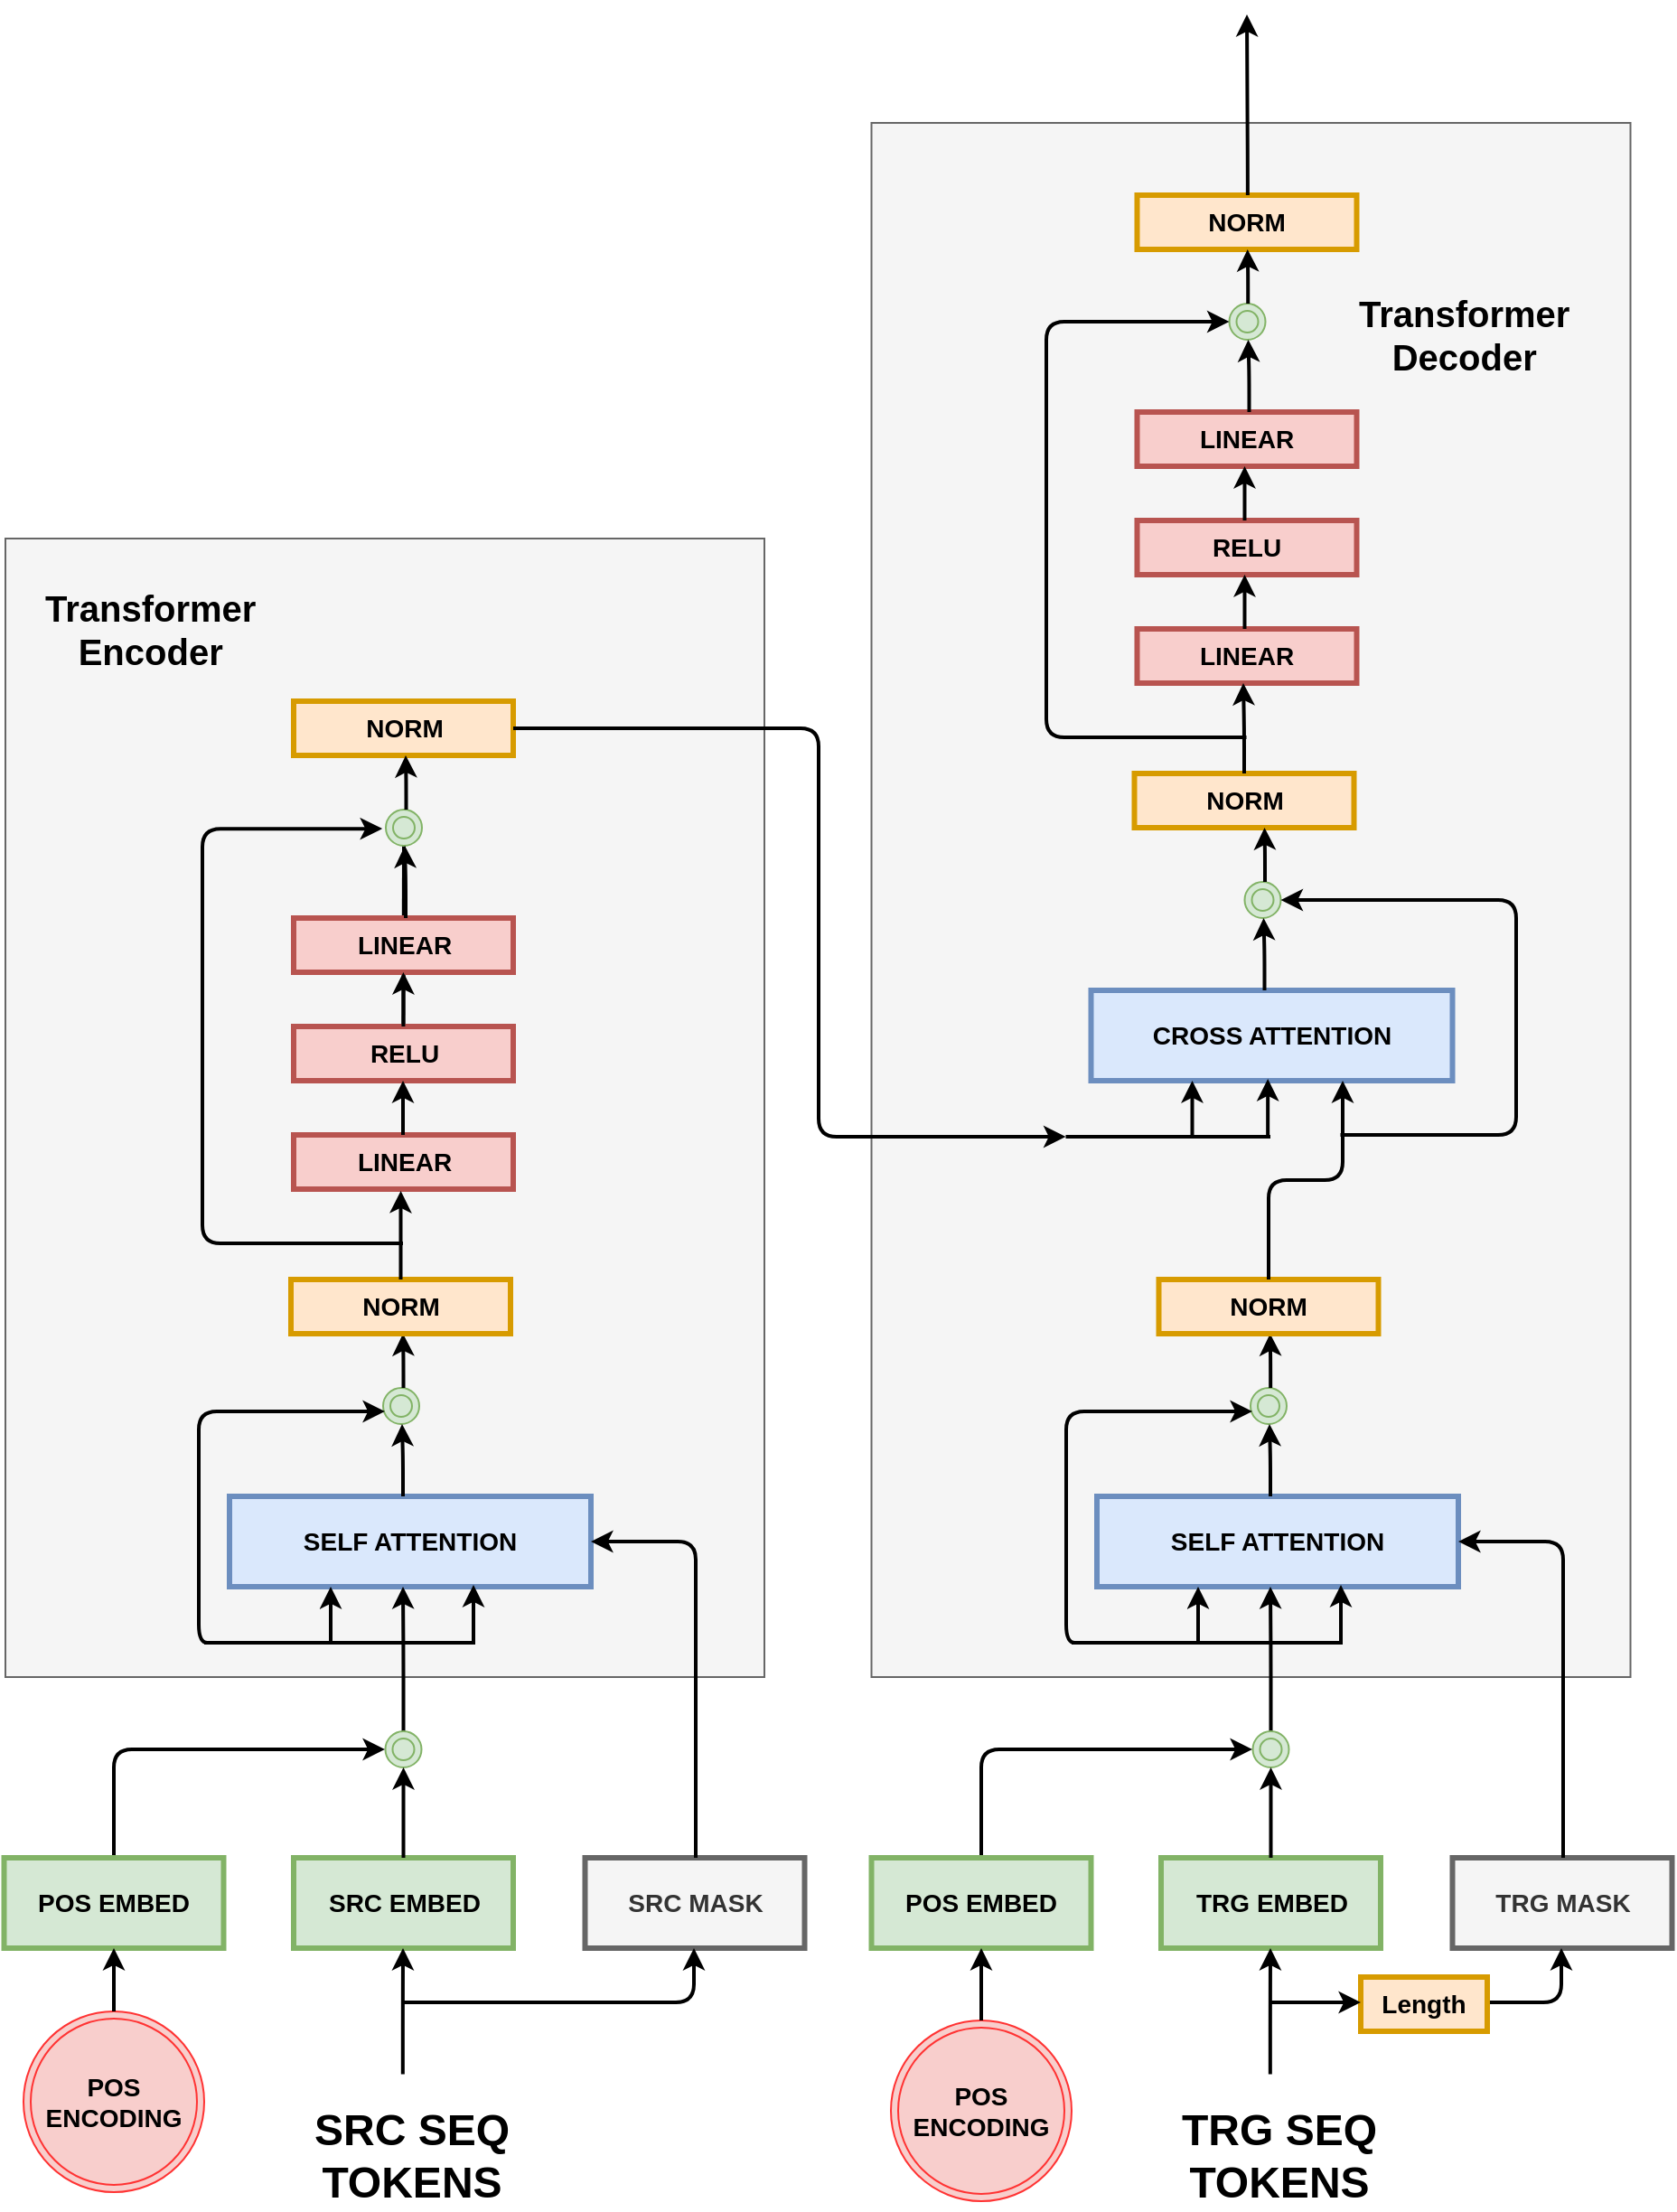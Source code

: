<mxfile version="13.6.9" type="device"><diagram name="Page-1" id="c7558073-3199-34d8-9f00-42111426c3f3"><mxGraphModel dx="2783" dy="2188" grid="1" gridSize="10" guides="1" tooltips="1" connect="1" arrows="1" fold="1" page="1" pageScale="1" pageWidth="826" pageHeight="1169" background="#ffffff" math="0" shadow="0"><root><mxCell id="0"/><mxCell id="1" parent="0"/><mxCell id="eLVyTEBt74nQFlfoSMUA-251" value="" style="rounded=0;whiteSpace=wrap;html=1;strokeColor=#666666;fillColor=#f5f5f5;fontSize=14;fontColor=#333333;" vertex="1" parent="1"><mxGeometry x="259.25" y="10" width="420" height="860" as="geometry"/></mxCell><mxCell id="eLVyTEBt74nQFlfoSMUA-250" value="" style="rounded=0;whiteSpace=wrap;html=1;strokeColor=#666666;fillColor=#f5f5f5;fontSize=14;fontColor=#333333;" vertex="1" parent="1"><mxGeometry x="-220" y="240" width="420" height="630" as="geometry"/></mxCell><mxCell id="eLVyTEBt74nQFlfoSMUA-97" value="SRC EMBED" style="whiteSpace=wrap;align=center;verticalAlign=middle;fontStyle=1;strokeWidth=3;fontSize=14;fillColor=#d5e8d4;strokeColor=#82b366;" vertex="1" parent="1"><mxGeometry x="-60.5" y="970" width="121.5" height="50" as="geometry"/></mxCell><mxCell id="eLVyTEBt74nQFlfoSMUA-98" value="SELF ATTENTION" style="whiteSpace=wrap;align=center;verticalAlign=middle;fontStyle=1;strokeWidth=3;fillColor=#dae8fc;fontSize=14;strokeColor=#6c8ebf;" vertex="1" parent="1"><mxGeometry x="-96" y="770" width="200" height="50" as="geometry"/></mxCell><mxCell id="eLVyTEBt74nQFlfoSMUA-99" value="SRC MASK" style="whiteSpace=wrap;align=center;verticalAlign=middle;fontStyle=1;strokeWidth=3;fontSize=14;fillColor=#f5f5f5;strokeColor=#666666;fontColor=#333333;" vertex="1" parent="1"><mxGeometry x="100.75" y="970" width="121.5" height="50" as="geometry"/></mxCell><mxCell id="eLVyTEBt74nQFlfoSMUA-108" value="" style="edgeStyle=segmentEdgeStyle;endArrow=classic;html=1;strokeWidth=2;fontSize=14;entryX=1;entryY=0.5;entryDx=0;entryDy=0;" edge="1" parent="1" target="eLVyTEBt74nQFlfoSMUA-98"><mxGeometry width="50" height="50" relative="1" as="geometry"><mxPoint x="162" y="970" as="sourcePoint"/><mxPoint x="260" y="720" as="targetPoint"/><Array as="points"><mxPoint x="162" y="795"/></Array></mxGeometry></mxCell><mxCell id="eLVyTEBt74nQFlfoSMUA-109" value="" style="edgeStyle=elbowEdgeStyle;elbow=vertical;endArrow=classic;html=1;strokeWidth=2;fontSize=14;exitX=0.5;exitY=0;exitDx=0;exitDy=0;" edge="1" parent="1" source="eLVyTEBt74nQFlfoSMUA-139"><mxGeometry width="50" height="50" relative="1" as="geometry"><mxPoint x="0.25" y="900" as="sourcePoint"/><mxPoint y="820" as="targetPoint"/></mxGeometry></mxCell><mxCell id="eLVyTEBt74nQFlfoSMUA-111" value="" style="edgeStyle=elbowEdgeStyle;elbow=vertical;endArrow=classic;html=1;strokeWidth=2;fontSize=14;" edge="1" parent="1"><mxGeometry width="50" height="50" relative="1" as="geometry"><mxPoint x="-40" y="850" as="sourcePoint"/><mxPoint x="-40" y="820" as="targetPoint"/></mxGeometry></mxCell><mxCell id="eLVyTEBt74nQFlfoSMUA-112" value="" style="edgeStyle=elbowEdgeStyle;elbow=vertical;endArrow=classic;html=1;strokeWidth=2;fontSize=14;" edge="1" parent="1"><mxGeometry width="50" height="50" relative="1" as="geometry"><mxPoint x="39" y="850" as="sourcePoint"/><mxPoint x="39" y="819" as="targetPoint"/></mxGeometry></mxCell><mxCell id="eLVyTEBt74nQFlfoSMUA-115" value="" style="line;strokeWidth=2;html=1;fillColor=#FF99FF;fontSize=14;" vertex="1" parent="1"><mxGeometry x="-110" y="846" width="150" height="10" as="geometry"/></mxCell><mxCell id="eLVyTEBt74nQFlfoSMUA-117" value="" style="edgeStyle=elbowEdgeStyle;elbow=vertical;endArrow=classic;html=1;strokeWidth=2;fontSize=14;exitX=0.469;exitY=-0.343;exitDx=0;exitDy=0;exitPerimeter=0;" edge="1" parent="1" source="eLVyTEBt74nQFlfoSMUA-122"><mxGeometry width="50" height="50" relative="1" as="geometry"><mxPoint y="1070" as="sourcePoint"/><mxPoint y="1020" as="targetPoint"/><Array as="points"/></mxGeometry></mxCell><mxCell id="eLVyTEBt74nQFlfoSMUA-121" value="" style="edgeStyle=segmentEdgeStyle;endArrow=classic;html=1;strokeWidth=2;fontSize=14;" edge="1" parent="1"><mxGeometry width="50" height="50" relative="1" as="geometry"><mxPoint y="1050" as="sourcePoint"/><mxPoint x="161" y="1020" as="targetPoint"/><Array as="points"><mxPoint x="111" y="1050"/><mxPoint x="161" y="1050"/></Array></mxGeometry></mxCell><mxCell id="eLVyTEBt74nQFlfoSMUA-122" value="&lt;div style=&quot;text-align: center&quot;&gt;&lt;span style=&quot;font-size: 24px ; font-family: &amp;#34;helvetica&amp;#34; ; font-weight: 700&quot;&gt;SRC SEQ TOKENS&lt;/span&gt;&lt;/div&gt;" style="text;whiteSpace=wrap;html=1;fontSize=14;" vertex="1" parent="1"><mxGeometry x="-62" y="1100" width="132" height="30" as="geometry"/></mxCell><mxCell id="eLVyTEBt74nQFlfoSMUA-137" value="&lt;b&gt;POS&lt;br&gt;ENCODING&lt;/b&gt;" style="ellipse;shape=doubleEllipse;whiteSpace=wrap;html=1;aspect=fixed;fillColor=#f8cecc;fontSize=14;strokeColor=#FF3333;" vertex="1" parent="1"><mxGeometry x="-210" y="1055" width="100" height="100" as="geometry"/></mxCell><mxCell id="eLVyTEBt74nQFlfoSMUA-139" value="" style="ellipse;shape=doubleEllipse;whiteSpace=wrap;html=1;aspect=fixed;fillColor=#d5e8d4;fontSize=14;strokeColor=#82b366;" vertex="1" parent="1"><mxGeometry x="-9.75" y="900" width="20" height="20" as="geometry"/></mxCell><mxCell id="eLVyTEBt74nQFlfoSMUA-140" value="" style="edgeStyle=elbowEdgeStyle;elbow=vertical;endArrow=classic;html=1;strokeWidth=2;fontSize=14;exitX=0.5;exitY=0;exitDx=0;exitDy=0;" edge="1" parent="1" source="eLVyTEBt74nQFlfoSMUA-97" target="eLVyTEBt74nQFlfoSMUA-139"><mxGeometry width="50" height="50" relative="1" as="geometry"><mxPoint x="0.25" y="970" as="sourcePoint"/><mxPoint y="820" as="targetPoint"/></mxGeometry></mxCell><mxCell id="eLVyTEBt74nQFlfoSMUA-141" value="" style="edgeStyle=segmentEdgeStyle;endArrow=classic;html=1;strokeWidth=2;fontSize=14;exitX=0.5;exitY=0;exitDx=0;exitDy=0;" edge="1" parent="1" source="eLVyTEBt74nQFlfoSMUA-216"><mxGeometry width="50" height="50" relative="1" as="geometry"><mxPoint x="-180" y="920" as="sourcePoint"/><mxPoint x="-10" y="910" as="targetPoint"/><Array as="points"><mxPoint x="-160" y="910"/></Array></mxGeometry></mxCell><mxCell id="eLVyTEBt74nQFlfoSMUA-152" value="" style="ellipse;shape=doubleEllipse;whiteSpace=wrap;html=1;aspect=fixed;fillColor=#d5e8d4;fontSize=14;strokeColor=#82b366;" vertex="1" parent="1"><mxGeometry x="-11" y="710" width="20" height="20" as="geometry"/></mxCell><mxCell id="eLVyTEBt74nQFlfoSMUA-153" value="" style="edgeStyle=elbowEdgeStyle;elbow=vertical;endArrow=classic;html=1;strokeWidth=2;fontSize=14;exitX=0.5;exitY=0;exitDx=0;exitDy=0;" edge="1" parent="1"><mxGeometry width="50" height="50" relative="1" as="geometry"><mxPoint x="0.25" y="710" as="sourcePoint"/><mxPoint y="680" as="targetPoint"/></mxGeometry></mxCell><mxCell id="eLVyTEBt74nQFlfoSMUA-154" value="" style="edgeStyle=elbowEdgeStyle;elbow=vertical;endArrow=classic;html=1;strokeWidth=2;fontSize=14;" edge="1" parent="1"><mxGeometry width="50" height="50" relative="1" as="geometry"><mxPoint y="770" as="sourcePoint"/><mxPoint x="-0.5" y="730" as="targetPoint"/></mxGeometry></mxCell><mxCell id="eLVyTEBt74nQFlfoSMUA-155" value="NORM" style="whiteSpace=wrap;align=center;verticalAlign=middle;fontStyle=1;strokeWidth=3;fontSize=14;fillColor=#ffe6cc;strokeColor=#d79b00;" vertex="1" parent="1"><mxGeometry x="-62" y="650" width="121.5" height="30" as="geometry"/></mxCell><mxCell id="eLVyTEBt74nQFlfoSMUA-157" value="" style="edgeStyle=segmentEdgeStyle;endArrow=classic;html=1;strokeWidth=2;fontSize=14;exitX=0.044;exitY=0.3;exitDx=0;exitDy=0;exitPerimeter=0;" edge="1" parent="1"><mxGeometry width="50" height="50" relative="1" as="geometry"><mxPoint x="-103.4" y="851" as="sourcePoint"/><mxPoint x="-10" y="723" as="targetPoint"/><Array as="points"><mxPoint x="-113" y="723"/></Array></mxGeometry></mxCell><mxCell id="eLVyTEBt74nQFlfoSMUA-228" value="" style="edgeStyle=orthogonalEdgeStyle;curved=1;orthogonalLoop=1;jettySize=auto;html=1;endArrow=none;endFill=0;strokeWidth=2;fontSize=14;" edge="1" parent="1" source="eLVyTEBt74nQFlfoSMUA-158" target="eLVyTEBt74nQFlfoSMUA-163"><mxGeometry relative="1" as="geometry"/></mxCell><mxCell id="eLVyTEBt74nQFlfoSMUA-158" value="RELU" style="whiteSpace=wrap;align=center;verticalAlign=middle;fontStyle=1;strokeWidth=3;fontSize=14;fillColor=#f8cecc;strokeColor=#b85450;" vertex="1" parent="1"><mxGeometry x="-60.5" y="510" width="121.5" height="30" as="geometry"/></mxCell><mxCell id="eLVyTEBt74nQFlfoSMUA-159" value="LINEAR" style="whiteSpace=wrap;align=center;verticalAlign=middle;fontStyle=1;strokeWidth=3;fontSize=14;fillColor=#f8cecc;strokeColor=#b85450;" vertex="1" parent="1"><mxGeometry x="-60.5" y="450" width="121.5" height="30" as="geometry"/></mxCell><mxCell id="eLVyTEBt74nQFlfoSMUA-160" value="NORM" style="whiteSpace=wrap;align=center;verticalAlign=middle;fontStyle=1;strokeWidth=3;fontSize=14;fillColor=#ffe6cc;strokeColor=#d79b00;" vertex="1" parent="1"><mxGeometry x="-60.5" y="330" width="121.5" height="30" as="geometry"/></mxCell><mxCell id="eLVyTEBt74nQFlfoSMUA-163" value="" style="ellipse;shape=doubleEllipse;whiteSpace=wrap;html=1;aspect=fixed;fillColor=#d5e8d4;fontSize=14;strokeColor=#82b366;" vertex="1" parent="1"><mxGeometry x="-9.5" y="390" width="20" height="20" as="geometry"/></mxCell><mxCell id="eLVyTEBt74nQFlfoSMUA-164" value="" style="edgeStyle=elbowEdgeStyle;elbow=vertical;endArrow=classic;html=1;strokeWidth=2;fontSize=14;exitX=0.5;exitY=0;exitDx=0;exitDy=0;" edge="1" parent="1"><mxGeometry width="50" height="50" relative="1" as="geometry"><mxPoint x="1.75" y="390" as="sourcePoint"/><mxPoint x="1.5" y="360" as="targetPoint"/></mxGeometry></mxCell><mxCell id="eLVyTEBt74nQFlfoSMUA-165" value="" style="edgeStyle=elbowEdgeStyle;elbow=vertical;endArrow=classic;html=1;strokeWidth=2;fontSize=14;" edge="1" parent="1"><mxGeometry width="50" height="50" relative="1" as="geometry"><mxPoint x="1.5" y="450" as="sourcePoint"/><mxPoint x="1" y="410" as="targetPoint"/></mxGeometry></mxCell><mxCell id="eLVyTEBt74nQFlfoSMUA-166" value="" style="edgeStyle=segmentEdgeStyle;endArrow=classic;html=1;strokeWidth=2;fontSize=14;entryX=-0.097;entryY=0.528;entryDx=0;entryDy=0;entryPerimeter=0;" edge="1" parent="1" target="eLVyTEBt74nQFlfoSMUA-163"><mxGeometry width="50" height="50" relative="1" as="geometry"><mxPoint y="630" as="sourcePoint"/><mxPoint x="-30" y="400" as="targetPoint"/><Array as="points"><mxPoint x="-111" y="630"/><mxPoint x="-111" y="401"/></Array></mxGeometry></mxCell><mxCell id="eLVyTEBt74nQFlfoSMUA-167" value="LINEAR" style="whiteSpace=wrap;align=center;verticalAlign=middle;fontStyle=1;strokeWidth=3;fontSize=14;fillColor=#f8cecc;strokeColor=#b85450;" vertex="1" parent="1"><mxGeometry x="-60.5" y="570" width="121.5" height="30" as="geometry"/></mxCell><mxCell id="eLVyTEBt74nQFlfoSMUA-168" value="" style="edgeStyle=elbowEdgeStyle;elbow=vertical;endArrow=classic;html=1;strokeWidth=2;fontSize=14;exitX=0.5;exitY=0;exitDx=0;exitDy=0;entryX=0.488;entryY=1.032;entryDx=0;entryDy=0;entryPerimeter=0;" edge="1" parent="1" source="eLVyTEBt74nQFlfoSMUA-155" target="eLVyTEBt74nQFlfoSMUA-167"><mxGeometry width="50" height="50" relative="1" as="geometry"><mxPoint x="-1.25" y="640" as="sourcePoint"/><mxPoint x="-1.75" y="600" as="targetPoint"/><Array as="points"><mxPoint x="-2" y="610"/></Array></mxGeometry></mxCell><mxCell id="eLVyTEBt74nQFlfoSMUA-169" value="TRG EMBED" style="whiteSpace=wrap;align=center;verticalAlign=middle;fontStyle=1;strokeWidth=3;fontSize=14;fillColor=#d5e8d4;strokeColor=#82b366;" vertex="1" parent="1"><mxGeometry x="419.5" y="970" width="121.5" height="50" as="geometry"/></mxCell><mxCell id="eLVyTEBt74nQFlfoSMUA-170" value="SELF ATTENTION" style="whiteSpace=wrap;align=center;verticalAlign=middle;fontStyle=1;strokeWidth=3;fillColor=#dae8fc;fontSize=14;strokeColor=#6c8ebf;" vertex="1" parent="1"><mxGeometry x="384" y="770" width="200" height="50" as="geometry"/></mxCell><mxCell id="eLVyTEBt74nQFlfoSMUA-171" value="TRG MASK" style="whiteSpace=wrap;align=center;verticalAlign=middle;fontStyle=1;strokeWidth=3;fontSize=14;fillColor=#f5f5f5;strokeColor=#666666;fontColor=#333333;" vertex="1" parent="1"><mxGeometry x="580.75" y="970" width="121.5" height="50" as="geometry"/></mxCell><mxCell id="eLVyTEBt74nQFlfoSMUA-172" value="" style="edgeStyle=segmentEdgeStyle;endArrow=classic;html=1;strokeWidth=2;fontSize=14;entryX=1;entryY=0.5;entryDx=0;entryDy=0;" edge="1" parent="1" target="eLVyTEBt74nQFlfoSMUA-170"><mxGeometry width="50" height="50" relative="1" as="geometry"><mxPoint x="642" y="970" as="sourcePoint"/><mxPoint x="740" y="720" as="targetPoint"/><Array as="points"><mxPoint x="642" y="795"/></Array></mxGeometry></mxCell><mxCell id="eLVyTEBt74nQFlfoSMUA-173" value="" style="edgeStyle=elbowEdgeStyle;elbow=vertical;endArrow=classic;html=1;strokeWidth=2;fontSize=14;exitX=0.5;exitY=0;exitDx=0;exitDy=0;" edge="1" parent="1" source="eLVyTEBt74nQFlfoSMUA-181"><mxGeometry width="50" height="50" relative="1" as="geometry"><mxPoint x="480.25" y="900" as="sourcePoint"/><mxPoint x="480" y="820.0" as="targetPoint"/></mxGeometry></mxCell><mxCell id="eLVyTEBt74nQFlfoSMUA-174" value="" style="edgeStyle=elbowEdgeStyle;elbow=vertical;endArrow=classic;html=1;strokeWidth=2;fontSize=14;" edge="1" parent="1"><mxGeometry width="50" height="50" relative="1" as="geometry"><mxPoint x="440" y="850.0" as="sourcePoint"/><mxPoint x="440" y="820.0" as="targetPoint"/></mxGeometry></mxCell><mxCell id="eLVyTEBt74nQFlfoSMUA-175" value="" style="edgeStyle=elbowEdgeStyle;elbow=vertical;endArrow=classic;html=1;strokeWidth=2;fontSize=14;" edge="1" parent="1"><mxGeometry width="50" height="50" relative="1" as="geometry"><mxPoint x="519" y="850.0" as="sourcePoint"/><mxPoint x="519" y="819.0" as="targetPoint"/></mxGeometry></mxCell><mxCell id="eLVyTEBt74nQFlfoSMUA-176" value="" style="line;strokeWidth=2;html=1;fillColor=#FF99FF;fontSize=14;" vertex="1" parent="1"><mxGeometry x="370" y="846" width="150" height="10" as="geometry"/></mxCell><mxCell id="eLVyTEBt74nQFlfoSMUA-177" value="" style="edgeStyle=elbowEdgeStyle;elbow=vertical;endArrow=classic;html=1;strokeWidth=2;fontSize=14;exitX=0.469;exitY=-0.343;exitDx=0;exitDy=0;exitPerimeter=0;" edge="1" parent="1" source="eLVyTEBt74nQFlfoSMUA-179"><mxGeometry width="50" height="50" relative="1" as="geometry"><mxPoint x="480" y="1070" as="sourcePoint"/><mxPoint x="480" y="1020" as="targetPoint"/><Array as="points"/></mxGeometry></mxCell><mxCell id="eLVyTEBt74nQFlfoSMUA-178" value="" style="edgeStyle=segmentEdgeStyle;endArrow=classic;html=1;strokeWidth=2;fontSize=14;" edge="1" parent="1" source="eLVyTEBt74nQFlfoSMUA-125"><mxGeometry width="50" height="50" relative="1" as="geometry"><mxPoint x="480" y="1050" as="sourcePoint"/><mxPoint x="641" y="1020" as="targetPoint"/><Array as="points"><mxPoint x="591" y="1050"/><mxPoint x="641" y="1050"/></Array></mxGeometry></mxCell><mxCell id="eLVyTEBt74nQFlfoSMUA-179" value="&lt;div style=&quot;text-align: center&quot;&gt;&lt;span style=&quot;font-size: 24px ; font-family: &amp;#34;helvetica&amp;#34; ; font-weight: 700&quot;&gt;TRG SEQ TOKENS&lt;/span&gt;&lt;/div&gt;" style="text;whiteSpace=wrap;html=1;fontSize=14;" vertex="1" parent="1"><mxGeometry x="418" y="1100" width="132" height="30" as="geometry"/></mxCell><mxCell id="eLVyTEBt74nQFlfoSMUA-180" value="&lt;b&gt;POS&lt;br&gt;ENCODING&lt;/b&gt;" style="ellipse;shape=doubleEllipse;whiteSpace=wrap;html=1;aspect=fixed;fillColor=#f8cecc;fontSize=14;strokeColor=#FF3333;" vertex="1" parent="1"><mxGeometry x="270" y="1060" width="100" height="100" as="geometry"/></mxCell><mxCell id="eLVyTEBt74nQFlfoSMUA-181" value="" style="ellipse;shape=doubleEllipse;whiteSpace=wrap;html=1;aspect=fixed;fillColor=#d5e8d4;fontSize=14;strokeColor=#82b366;" vertex="1" parent="1"><mxGeometry x="470.25" y="900" width="20" height="20" as="geometry"/></mxCell><mxCell id="eLVyTEBt74nQFlfoSMUA-182" value="" style="edgeStyle=elbowEdgeStyle;elbow=vertical;endArrow=classic;html=1;strokeWidth=2;fontSize=14;exitX=0.5;exitY=0;exitDx=0;exitDy=0;" edge="1" parent="1" source="eLVyTEBt74nQFlfoSMUA-169" target="eLVyTEBt74nQFlfoSMUA-181"><mxGeometry width="50" height="50" relative="1" as="geometry"><mxPoint x="480.25" y="970" as="sourcePoint"/><mxPoint x="480" y="820" as="targetPoint"/></mxGeometry></mxCell><mxCell id="eLVyTEBt74nQFlfoSMUA-183" value="" style="edgeStyle=segmentEdgeStyle;endArrow=classic;html=1;strokeWidth=2;fontSize=14;exitX=0.5;exitY=0;exitDx=0;exitDy=0;" edge="1" parent="1" source="eLVyTEBt74nQFlfoSMUA-214"><mxGeometry width="50" height="50" relative="1" as="geometry"><mxPoint x="300" y="920" as="sourcePoint"/><mxPoint x="470" y="910.0" as="targetPoint"/><Array as="points"><mxPoint x="320" y="910"/></Array></mxGeometry></mxCell><mxCell id="eLVyTEBt74nQFlfoSMUA-184" value="" style="ellipse;shape=doubleEllipse;whiteSpace=wrap;html=1;aspect=fixed;fillColor=#d5e8d4;fontSize=14;strokeColor=#82b366;" vertex="1" parent="1"><mxGeometry x="469" y="710" width="20" height="20" as="geometry"/></mxCell><mxCell id="eLVyTEBt74nQFlfoSMUA-185" value="" style="edgeStyle=elbowEdgeStyle;elbow=vertical;endArrow=classic;html=1;strokeWidth=2;fontSize=14;exitX=0.5;exitY=0;exitDx=0;exitDy=0;" edge="1" parent="1"><mxGeometry width="50" height="50" relative="1" as="geometry"><mxPoint x="480.08" y="710.0" as="sourcePoint"/><mxPoint x="479.83" y="680.0" as="targetPoint"/></mxGeometry></mxCell><mxCell id="eLVyTEBt74nQFlfoSMUA-186" value="" style="edgeStyle=elbowEdgeStyle;elbow=vertical;endArrow=classic;html=1;strokeWidth=2;fontSize=14;" edge="1" parent="1"><mxGeometry width="50" height="50" relative="1" as="geometry"><mxPoint x="480" y="770.0" as="sourcePoint"/><mxPoint x="479.5" y="730.0" as="targetPoint"/></mxGeometry></mxCell><mxCell id="eLVyTEBt74nQFlfoSMUA-187" value="NORM" style="whiteSpace=wrap;align=center;verticalAlign=middle;fontStyle=1;strokeWidth=3;fontSize=14;fillColor=#ffe6cc;strokeColor=#d79b00;" vertex="1" parent="1"><mxGeometry x="404.75" y="370" width="121.5" height="30" as="geometry"/></mxCell><mxCell id="eLVyTEBt74nQFlfoSMUA-188" value="" style="edgeStyle=segmentEdgeStyle;endArrow=classic;html=1;strokeWidth=2;fontSize=14;exitX=0.044;exitY=0.3;exitDx=0;exitDy=0;exitPerimeter=0;" edge="1" parent="1"><mxGeometry width="50" height="50" relative="1" as="geometry"><mxPoint x="376.6" y="851" as="sourcePoint"/><mxPoint x="470" y="723" as="targetPoint"/><Array as="points"><mxPoint x="367" y="723"/></Array></mxGeometry></mxCell><mxCell id="eLVyTEBt74nQFlfoSMUA-189" value="RELU" style="whiteSpace=wrap;align=center;verticalAlign=middle;fontStyle=1;strokeWidth=3;fontSize=14;fillColor=#f8cecc;strokeColor=#b85450;" vertex="1" parent="1"><mxGeometry x="406.25" y="230" width="121.5" height="30" as="geometry"/></mxCell><mxCell id="eLVyTEBt74nQFlfoSMUA-190" value="LINEAR" style="whiteSpace=wrap;align=center;verticalAlign=middle;fontStyle=1;strokeWidth=3;fontSize=14;fillColor=#f8cecc;strokeColor=#b85450;" vertex="1" parent="1"><mxGeometry x="406.25" y="170" width="121.5" height="30" as="geometry"/></mxCell><mxCell id="eLVyTEBt74nQFlfoSMUA-191" value="NORM" style="whiteSpace=wrap;align=center;verticalAlign=middle;fontStyle=1;strokeWidth=3;fontSize=14;fillColor=#ffe6cc;strokeColor=#d79b00;" vertex="1" parent="1"><mxGeometry x="406.25" y="50" width="121.5" height="30" as="geometry"/></mxCell><mxCell id="eLVyTEBt74nQFlfoSMUA-192" value="" style="ellipse;shape=doubleEllipse;whiteSpace=wrap;html=1;aspect=fixed;fillColor=#d5e8d4;fontSize=14;strokeColor=#82b366;" vertex="1" parent="1"><mxGeometry x="457.25" y="110" width="20" height="20" as="geometry"/></mxCell><mxCell id="eLVyTEBt74nQFlfoSMUA-193" value="" style="edgeStyle=elbowEdgeStyle;elbow=vertical;endArrow=classic;html=1;strokeWidth=2;fontSize=14;exitX=0.5;exitY=0;exitDx=0;exitDy=0;" edge="1" parent="1"><mxGeometry width="50" height="50" relative="1" as="geometry"><mxPoint x="467.61" y="110.0" as="sourcePoint"/><mxPoint x="467.36" y="80.0" as="targetPoint"/><Array as="points"><mxPoint x="472" y="95"/></Array></mxGeometry></mxCell><mxCell id="eLVyTEBt74nQFlfoSMUA-194" value="" style="edgeStyle=elbowEdgeStyle;elbow=vertical;endArrow=classic;html=1;strokeWidth=2;fontSize=14;" edge="1" parent="1"><mxGeometry width="50" height="50" relative="1" as="geometry"><mxPoint x="468.25" y="170.0" as="sourcePoint"/><mxPoint x="467.75" y="130.0" as="targetPoint"/></mxGeometry></mxCell><mxCell id="eLVyTEBt74nQFlfoSMUA-195" value="" style="edgeStyle=segmentEdgeStyle;endArrow=classic;html=1;strokeWidth=2;fontSize=14;entryX=0;entryY=0.5;entryDx=0;entryDy=0;" edge="1" parent="1" target="eLVyTEBt74nQFlfoSMUA-192"><mxGeometry width="50" height="50" relative="1" as="geometry"><mxPoint x="466.75" y="350.0" as="sourcePoint"/><mxPoint x="455" y="120" as="targetPoint"/><Array as="points"><mxPoint x="356" y="350"/><mxPoint x="356" y="120"/></Array></mxGeometry></mxCell><mxCell id="eLVyTEBt74nQFlfoSMUA-196" value="LINEAR" style="whiteSpace=wrap;align=center;verticalAlign=middle;fontStyle=1;strokeWidth=3;fontSize=14;fillColor=#f8cecc;strokeColor=#b85450;" vertex="1" parent="1"><mxGeometry x="406.25" y="290" width="121.5" height="30" as="geometry"/></mxCell><mxCell id="eLVyTEBt74nQFlfoSMUA-197" value="" style="edgeStyle=elbowEdgeStyle;elbow=vertical;endArrow=classic;html=1;strokeWidth=2;fontSize=14;exitX=0.5;exitY=0;exitDx=0;exitDy=0;" edge="1" parent="1" source="eLVyTEBt74nQFlfoSMUA-187"><mxGeometry width="50" height="50" relative="1" as="geometry"><mxPoint x="465.5" y="360" as="sourcePoint"/><mxPoint x="465" y="320.0" as="targetPoint"/></mxGeometry></mxCell><mxCell id="eLVyTEBt74nQFlfoSMUA-125" value="Length" style="whiteSpace=wrap;align=center;verticalAlign=middle;fontStyle=1;strokeWidth=3;fontSize=14;fillColor=#ffe6cc;strokeColor=#d79b00;" vertex="1" parent="1"><mxGeometry x="530" y="1036" width="70" height="30" as="geometry"/></mxCell><mxCell id="eLVyTEBt74nQFlfoSMUA-198" value="" style="edgeStyle=segmentEdgeStyle;endArrow=classic;html=1;strokeWidth=2;fontSize=14;" edge="1" parent="1" target="eLVyTEBt74nQFlfoSMUA-125"><mxGeometry width="50" height="50" relative="1" as="geometry"><mxPoint x="480" y="1050" as="sourcePoint"/><mxPoint x="641" y="1020" as="targetPoint"/><Array as="points"/></mxGeometry></mxCell><mxCell id="eLVyTEBt74nQFlfoSMUA-199" value="CROSS ATTENTION" style="whiteSpace=wrap;align=center;verticalAlign=middle;fontStyle=1;strokeWidth=3;fillColor=#dae8fc;fontSize=14;strokeColor=#6c8ebf;" vertex="1" parent="1"><mxGeometry x="380.75" y="490" width="200" height="50" as="geometry"/></mxCell><mxCell id="eLVyTEBt74nQFlfoSMUA-200" value="" style="edgeStyle=elbowEdgeStyle;elbow=vertical;endArrow=classic;html=1;strokeWidth=2;fontSize=14;" edge="1" parent="1"><mxGeometry width="50" height="50" relative="1" as="geometry"><mxPoint x="436.75" y="570.0" as="sourcePoint"/><mxPoint x="436.75" y="540.0" as="targetPoint"/></mxGeometry></mxCell><mxCell id="eLVyTEBt74nQFlfoSMUA-201" value="" style="edgeStyle=elbowEdgeStyle;elbow=vertical;endArrow=classic;html=1;strokeWidth=2;fontSize=14;" edge="1" parent="1"><mxGeometry width="50" height="50" relative="1" as="geometry"><mxPoint x="478.58" y="570.0" as="sourcePoint"/><mxPoint x="478.58" y="539.0" as="targetPoint"/></mxGeometry></mxCell><mxCell id="eLVyTEBt74nQFlfoSMUA-202" value="" style="line;strokeWidth=2;html=1;fillColor=#FF99FF;fontSize=14;" vertex="1" parent="1"><mxGeometry x="366.75" y="566" width="113.25" height="10" as="geometry"/></mxCell><mxCell id="eLVyTEBt74nQFlfoSMUA-203" value="" style="ellipse;shape=doubleEllipse;whiteSpace=wrap;html=1;aspect=fixed;fillColor=#d5e8d4;fontSize=14;strokeColor=#82b366;" vertex="1" parent="1"><mxGeometry x="465.75" y="430" width="20" height="20" as="geometry"/></mxCell><mxCell id="eLVyTEBt74nQFlfoSMUA-204" value="" style="edgeStyle=elbowEdgeStyle;elbow=vertical;endArrow=classic;html=1;strokeWidth=2;fontSize=14;exitX=0.5;exitY=0;exitDx=0;exitDy=0;" edge="1" parent="1"><mxGeometry width="50" height="50" relative="1" as="geometry"><mxPoint x="477" y="430.0" as="sourcePoint"/><mxPoint x="476.75" y="400.0" as="targetPoint"/></mxGeometry></mxCell><mxCell id="eLVyTEBt74nQFlfoSMUA-205" value="" style="edgeStyle=elbowEdgeStyle;elbow=vertical;endArrow=classic;html=1;strokeWidth=2;fontSize=14;" edge="1" parent="1"><mxGeometry width="50" height="50" relative="1" as="geometry"><mxPoint x="476.75" y="490.0" as="sourcePoint"/><mxPoint x="476.25" y="450.0" as="targetPoint"/></mxGeometry></mxCell><mxCell id="eLVyTEBt74nQFlfoSMUA-206" value="" style="edgeStyle=segmentEdgeStyle;endArrow=classic;html=1;strokeWidth=2;fontSize=14;entryX=1;entryY=0.5;entryDx=0;entryDy=0;" edge="1" parent="1" target="eLVyTEBt74nQFlfoSMUA-203"><mxGeometry width="50" height="50" relative="1" as="geometry"><mxPoint x="518.75" y="570" as="sourcePoint"/><mxPoint x="485.75" y="430" as="targetPoint"/><Array as="points"><mxPoint x="616" y="570"/><mxPoint x="616" y="440"/></Array></mxGeometry></mxCell><mxCell id="eLVyTEBt74nQFlfoSMUA-209" value="NORM" style="whiteSpace=wrap;align=center;verticalAlign=middle;fontStyle=1;strokeWidth=3;fontSize=14;fillColor=#ffe6cc;strokeColor=#d79b00;" vertex="1" parent="1"><mxGeometry x="418.25" y="650" width="121.5" height="30" as="geometry"/></mxCell><mxCell id="eLVyTEBt74nQFlfoSMUA-212" value="" style="edgeStyle=elbowEdgeStyle;elbow=vertical;endArrow=classic;html=1;strokeWidth=2;fontSize=14;exitX=0.5;exitY=0;exitDx=0;exitDy=0;" edge="1" parent="1" source="eLVyTEBt74nQFlfoSMUA-209"><mxGeometry width="50" height="50" relative="1" as="geometry"><mxPoint x="510" y="640" as="sourcePoint"/><mxPoint x="520" y="540" as="targetPoint"/></mxGeometry></mxCell><mxCell id="eLVyTEBt74nQFlfoSMUA-213" value="" style="edgeStyle=elbowEdgeStyle;elbow=horizontal;endArrow=classic;html=1;strokeWidth=2;fontSize=14;entryX=0;entryY=0.5;entryDx=0;entryDy=0;entryPerimeter=0;exitX=1;exitY=0.5;exitDx=0;exitDy=0;" edge="1" parent="1" source="eLVyTEBt74nQFlfoSMUA-160" target="eLVyTEBt74nQFlfoSMUA-202"><mxGeometry width="50" height="50" relative="1" as="geometry"><mxPoint y="320" as="sourcePoint"/><mxPoint x="340" y="540" as="targetPoint"/><Array as="points"><mxPoint x="230" y="460"/><mxPoint x="200" y="440"/><mxPoint x="210" y="170"/></Array></mxGeometry></mxCell><mxCell id="eLVyTEBt74nQFlfoSMUA-214" value="POS EMBED" style="whiteSpace=wrap;align=center;verticalAlign=middle;fontStyle=1;strokeWidth=3;fontSize=14;fillColor=#d5e8d4;strokeColor=#82b366;" vertex="1" parent="1"><mxGeometry x="259.25" y="970" width="121.5" height="50" as="geometry"/></mxCell><mxCell id="eLVyTEBt74nQFlfoSMUA-215" value="" style="edgeStyle=segmentEdgeStyle;endArrow=classic;html=1;strokeWidth=2;fontSize=14;exitX=0.5;exitY=0;exitDx=0;exitDy=0;" edge="1" parent="1" source="eLVyTEBt74nQFlfoSMUA-180" target="eLVyTEBt74nQFlfoSMUA-214"><mxGeometry width="50" height="50" relative="1" as="geometry"><mxPoint x="320" y="1045" as="sourcePoint"/><mxPoint x="470" y="910.0" as="targetPoint"/><Array as="points"/></mxGeometry></mxCell><mxCell id="eLVyTEBt74nQFlfoSMUA-216" value="POS EMBED" style="whiteSpace=wrap;align=center;verticalAlign=middle;fontStyle=1;strokeWidth=3;fontSize=14;fillColor=#d5e8d4;strokeColor=#82b366;" vertex="1" parent="1"><mxGeometry x="-220.75" y="970" width="121.5" height="50" as="geometry"/></mxCell><mxCell id="eLVyTEBt74nQFlfoSMUA-217" value="" style="edgeStyle=segmentEdgeStyle;endArrow=classic;html=1;strokeWidth=2;fontSize=14;exitX=0.5;exitY=0;exitDx=0;exitDy=0;" edge="1" parent="1" source="eLVyTEBt74nQFlfoSMUA-137" target="eLVyTEBt74nQFlfoSMUA-216"><mxGeometry width="50" height="50" relative="1" as="geometry"><mxPoint x="-160" y="1036" as="sourcePoint"/><mxPoint x="-10" y="910.0" as="targetPoint"/><Array as="points"/></mxGeometry></mxCell><mxCell id="eLVyTEBt74nQFlfoSMUA-225" value="" style="edgeStyle=elbowEdgeStyle;elbow=vertical;endArrow=classic;html=1;strokeWidth=2;fontSize=14;" edge="1" parent="1"><mxGeometry width="50" height="50" relative="1" as="geometry"><mxPoint x="0.21" y="510.0" as="sourcePoint"/><mxPoint x="0.21" y="480.0" as="targetPoint"/></mxGeometry></mxCell><mxCell id="eLVyTEBt74nQFlfoSMUA-232" value="" style="edgeStyle=elbowEdgeStyle;elbow=vertical;endArrow=classic;html=1;strokeWidth=2;fontSize=14;" edge="1" parent="1"><mxGeometry width="50" height="50" relative="1" as="geometry"><mxPoint x="3.553e-14" y="570.0" as="sourcePoint"/><mxPoint x="3.553e-14" y="540.0" as="targetPoint"/></mxGeometry></mxCell><mxCell id="eLVyTEBt74nQFlfoSMUA-233" value="" style="edgeStyle=elbowEdgeStyle;elbow=vertical;endArrow=classic;html=1;strokeWidth=2;fontSize=14;" edge="1" parent="1"><mxGeometry width="50" height="50" relative="1" as="geometry"><mxPoint x="465.75" y="290.0" as="sourcePoint"/><mxPoint x="465.75" y="260.0" as="targetPoint"/></mxGeometry></mxCell><mxCell id="eLVyTEBt74nQFlfoSMUA-238" value="" style="edgeStyle=elbowEdgeStyle;elbow=vertical;endArrow=classic;html=1;strokeWidth=2;fontSize=14;" edge="1" parent="1"><mxGeometry width="50" height="50" relative="1" as="geometry"><mxPoint x="465.75" y="230.0" as="sourcePoint"/><mxPoint x="465.75" y="200.0" as="targetPoint"/></mxGeometry></mxCell><mxCell id="eLVyTEBt74nQFlfoSMUA-240" value="" style="edgeStyle=elbowEdgeStyle;elbow=vertical;endArrow=classic;html=1;strokeWidth=2;fontSize=14;exitX=0.5;exitY=0;exitDx=0;exitDy=0;" edge="1" parent="1"><mxGeometry width="50" height="50" relative="1" as="geometry"><mxPoint x="467.43" y="50.0" as="sourcePoint"/><mxPoint x="467" y="-50" as="targetPoint"/><Array as="points"><mxPoint x="471.82" y="35"/></Array></mxGeometry></mxCell><mxCell id="eLVyTEBt74nQFlfoSMUA-252" value="&lt;div style=&quot;text-align: center&quot;&gt;&lt;span style=&quot;font-family: &amp;#34;helvetica&amp;#34; ; font-size: 20px ; font-weight: 700&quot;&gt;Transformer&lt;/span&gt;&lt;/div&gt;&lt;span style=&quot;color: rgb(0 , 0 , 0) ; font-family: &amp;#34;helvetica&amp;#34; ; font-size: 20px ; font-style: normal ; font-weight: 700 ; letter-spacing: normal ; text-indent: 0px ; text-transform: none ; word-spacing: 0px ; background-color: rgb(248 , 249 , 250) ; display: inline ; float: none&quot;&gt;&lt;div style=&quot;text-align: center&quot;&gt;Encoder&lt;/div&gt;&lt;/span&gt;" style="text;whiteSpace=wrap;html=1;fontSize=14;" vertex="1" parent="1"><mxGeometry x="-200.5" y="260" width="140" height="30" as="geometry"/></mxCell><mxCell id="eLVyTEBt74nQFlfoSMUA-253" value="&lt;div style=&quot;text-align: center&quot;&gt;&lt;span style=&quot;font-family: &amp;#34;helvetica&amp;#34; ; font-size: 20px ; font-weight: 700&quot;&gt;Transformer&lt;/span&gt;&lt;/div&gt;&lt;span style=&quot;color: rgb(0 , 0 , 0) ; font-family: &amp;#34;helvetica&amp;#34; ; font-size: 20px ; font-style: normal ; font-weight: 700 ; letter-spacing: normal ; text-indent: 0px ; text-transform: none ; word-spacing: 0px ; background-color: rgb(248 , 249 , 250) ; display: inline ; float: none&quot;&gt;&lt;div style=&quot;text-align: center&quot;&gt;Decoder&lt;/div&gt;&lt;/span&gt;" style="text;whiteSpace=wrap;html=1;fontSize=14;" vertex="1" parent="1"><mxGeometry x="527" y="97" width="140" height="30" as="geometry"/></mxCell></root></mxGraphModel></diagram></mxfile>